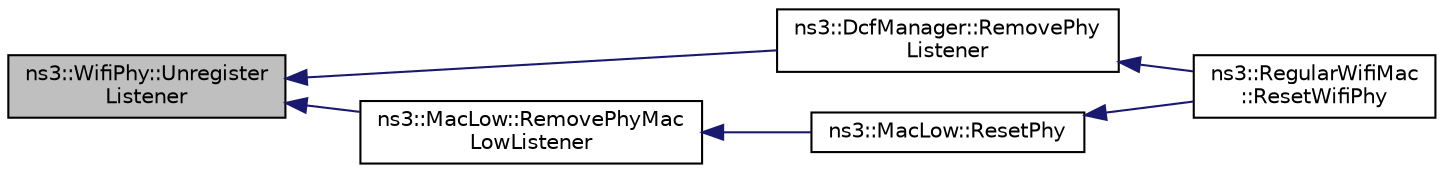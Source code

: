 digraph "ns3::WifiPhy::UnregisterListener"
{
  edge [fontname="Helvetica",fontsize="10",labelfontname="Helvetica",labelfontsize="10"];
  node [fontname="Helvetica",fontsize="10",shape=record];
  rankdir="LR";
  Node1 [label="ns3::WifiPhy::Unregister\lListener",height=0.2,width=0.4,color="black", fillcolor="grey75", style="filled", fontcolor="black"];
  Node1 -> Node2 [dir="back",color="midnightblue",fontsize="10",style="solid"];
  Node2 [label="ns3::DcfManager::RemovePhy\lListener",height=0.2,width=0.4,color="black", fillcolor="white", style="filled",URL="$de/d60/classns3_1_1DcfManager.html#a5cce232bcf7b8be9cf21d3405bf6f560"];
  Node2 -> Node3 [dir="back",color="midnightblue",fontsize="10",style="solid"];
  Node3 [label="ns3::RegularWifiMac\l::ResetWifiPhy",height=0.2,width=0.4,color="black", fillcolor="white", style="filled",URL="$df/db9/classns3_1_1RegularWifiMac.html#a27dba298192a0dc28ce0eef7812c0b04"];
  Node1 -> Node4 [dir="back",color="midnightblue",fontsize="10",style="solid"];
  Node4 [label="ns3::MacLow::RemovePhyMac\lLowListener",height=0.2,width=0.4,color="black", fillcolor="white", style="filled",URL="$d3/da6/classns3_1_1MacLow.html#afc60cdc4693e2fb6b2257aa015b9ec30"];
  Node4 -> Node5 [dir="back",color="midnightblue",fontsize="10",style="solid"];
  Node5 [label="ns3::MacLow::ResetPhy",height=0.2,width=0.4,color="black", fillcolor="white", style="filled",URL="$d3/da6/classns3_1_1MacLow.html#a4158eb64f54ae53935769cdf0b12aafb"];
  Node5 -> Node3 [dir="back",color="midnightblue",fontsize="10",style="solid"];
}
